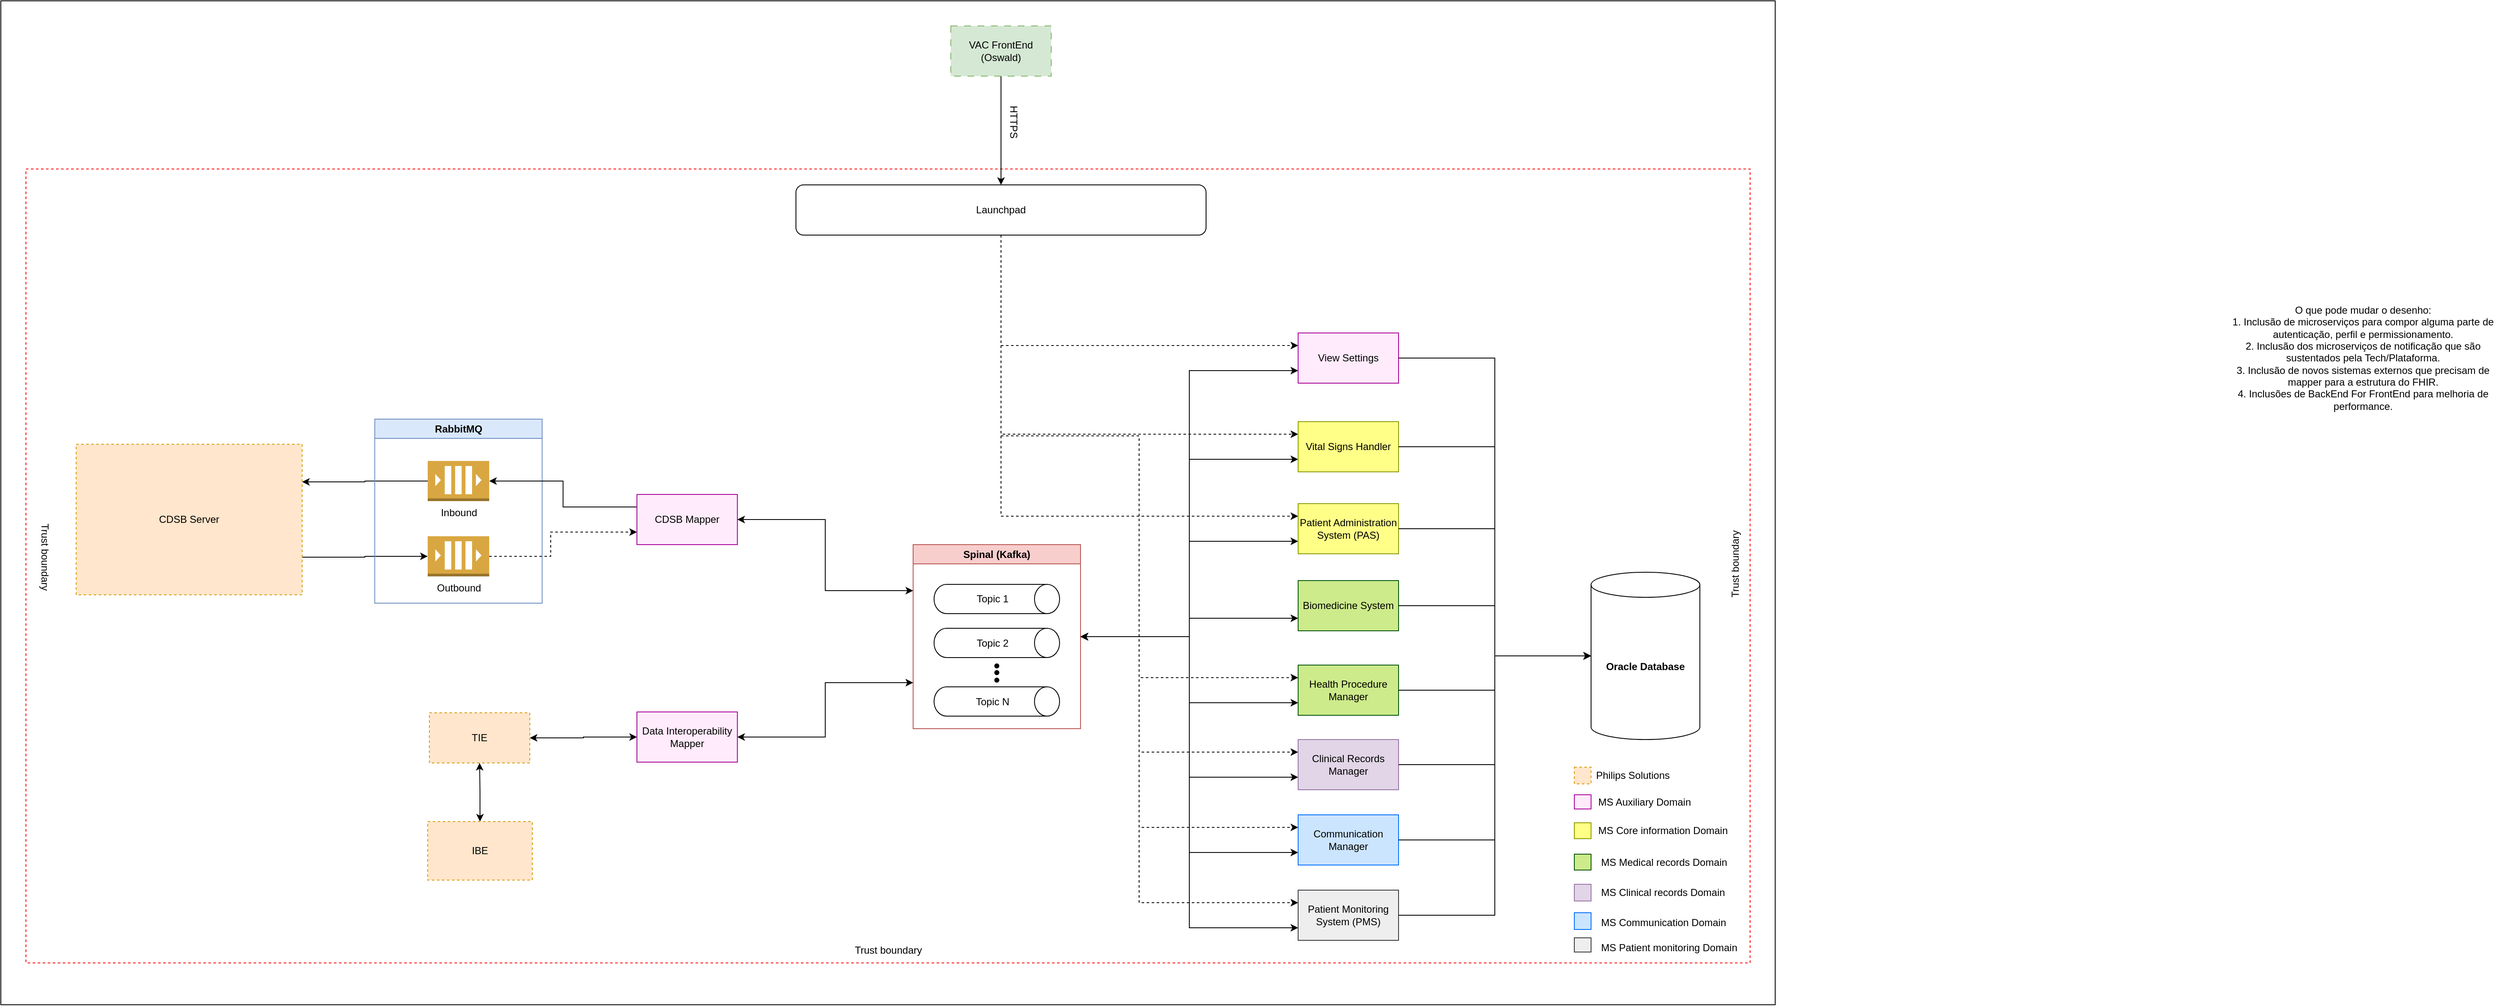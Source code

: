 <mxfile version="22.1.3" type="github">
  <diagram name="Page-1" id="HDLZt7XarpedacUDO0oT">
    <mxGraphModel dx="2509" dy="1697" grid="1" gridSize="10" guides="1" tooltips="1" connect="1" arrows="1" fold="1" page="1" pageScale="1" pageWidth="850" pageHeight="1100" math="0" shadow="0">
      <root>
        <mxCell id="0" />
        <mxCell id="1" parent="0" />
        <mxCell id="1GXBScwOlE1ZbxfYUWen-73" value="" style="rounded=0;whiteSpace=wrap;html=1;" vertex="1" parent="1">
          <mxGeometry x="-780" y="-30" width="2120" height="1200" as="geometry" />
        </mxCell>
        <mxCell id="1GXBScwOlE1ZbxfYUWen-25" value="" style="rounded=0;whiteSpace=wrap;html=1;strokeColor=#FF0000;dashed=1;" vertex="1" parent="1">
          <mxGeometry x="-750" y="171" width="2060" height="949" as="geometry" />
        </mxCell>
        <mxCell id="hpGYN8sblGuqchyIXFJa-3" style="edgeStyle=orthogonalEdgeStyle;rounded=0;orthogonalLoop=1;jettySize=auto;html=1;entryX=0.5;entryY=0;entryDx=0;entryDy=0;" parent="1" source="hpGYN8sblGuqchyIXFJa-1" target="hpGYN8sblGuqchyIXFJa-2" edge="1">
          <mxGeometry relative="1" as="geometry" />
        </mxCell>
        <mxCell id="hpGYN8sblGuqchyIXFJa-1" value="VAC FrontEnd (Oswald)" style="rounded=0;whiteSpace=wrap;html=1;dashed=1;dashPattern=8 8;fillColor=#d5e8d4;strokeColor=#82b366;" parent="1" vertex="1">
          <mxGeometry x="355" width="120" height="60" as="geometry" />
        </mxCell>
        <mxCell id="1GXBScwOlE1ZbxfYUWen-59" style="edgeStyle=orthogonalEdgeStyle;rounded=0;orthogonalLoop=1;jettySize=auto;html=1;entryX=0;entryY=0.25;entryDx=0;entryDy=0;exitX=0.5;exitY=1;exitDx=0;exitDy=0;dashed=1;" edge="1" parent="1" source="hpGYN8sblGuqchyIXFJa-2" target="1GXBScwOlE1ZbxfYUWen-9">
          <mxGeometry relative="1" as="geometry">
            <mxPoint x="440" y="350" as="targetPoint" />
            <Array as="points">
              <mxPoint x="415" y="382" />
            </Array>
          </mxGeometry>
        </mxCell>
        <mxCell id="1GXBScwOlE1ZbxfYUWen-60" style="edgeStyle=orthogonalEdgeStyle;rounded=0;orthogonalLoop=1;jettySize=auto;html=1;entryX=0;entryY=0.25;entryDx=0;entryDy=0;exitX=0.5;exitY=1;exitDx=0;exitDy=0;dashed=1;" edge="1" parent="1" source="hpGYN8sblGuqchyIXFJa-2" target="1GXBScwOlE1ZbxfYUWen-12">
          <mxGeometry relative="1" as="geometry">
            <Array as="points">
              <mxPoint x="415" y="488" />
            </Array>
          </mxGeometry>
        </mxCell>
        <mxCell id="1GXBScwOlE1ZbxfYUWen-61" style="edgeStyle=orthogonalEdgeStyle;rounded=0;orthogonalLoop=1;jettySize=auto;html=1;entryX=0;entryY=0.25;entryDx=0;entryDy=0;exitX=0.5;exitY=1;exitDx=0;exitDy=0;dashed=1;" edge="1" parent="1" source="hpGYN8sblGuqchyIXFJa-2" target="1GXBScwOlE1ZbxfYUWen-5">
          <mxGeometry relative="1" as="geometry" />
        </mxCell>
        <mxCell id="1GXBScwOlE1ZbxfYUWen-62" style="edgeStyle=orthogonalEdgeStyle;rounded=0;orthogonalLoop=1;jettySize=auto;html=1;exitX=0.5;exitY=1;exitDx=0;exitDy=0;entryX=0;entryY=0.25;entryDx=0;entryDy=0;dashed=1;" edge="1" parent="1" source="hpGYN8sblGuqchyIXFJa-2" target="1GXBScwOlE1ZbxfYUWen-4">
          <mxGeometry relative="1" as="geometry">
            <Array as="points">
              <mxPoint x="415" y="490" />
              <mxPoint x="580" y="490" />
              <mxPoint x="580" y="779" />
            </Array>
          </mxGeometry>
        </mxCell>
        <mxCell id="1GXBScwOlE1ZbxfYUWen-64" style="edgeStyle=orthogonalEdgeStyle;rounded=0;orthogonalLoop=1;jettySize=auto;html=1;exitX=0.5;exitY=1;exitDx=0;exitDy=0;entryX=0;entryY=0.25;entryDx=0;entryDy=0;dashed=1;" edge="1" parent="1" source="hpGYN8sblGuqchyIXFJa-2" target="hpGYN8sblGuqchyIXFJa-42">
          <mxGeometry relative="1" as="geometry">
            <Array as="points">
              <mxPoint x="415" y="490" />
              <mxPoint x="580" y="490" />
              <mxPoint x="580" y="868" />
            </Array>
          </mxGeometry>
        </mxCell>
        <mxCell id="1GXBScwOlE1ZbxfYUWen-65" style="edgeStyle=orthogonalEdgeStyle;rounded=0;orthogonalLoop=1;jettySize=auto;html=1;exitX=0.5;exitY=1;exitDx=0;exitDy=0;entryX=0;entryY=0.25;entryDx=0;entryDy=0;dashed=1;" edge="1" parent="1" source="hpGYN8sblGuqchyIXFJa-2" target="hpGYN8sblGuqchyIXFJa-41">
          <mxGeometry relative="1" as="geometry">
            <Array as="points">
              <mxPoint x="415" y="490" />
              <mxPoint x="580" y="490" />
              <mxPoint x="580" y="958" />
            </Array>
          </mxGeometry>
        </mxCell>
        <mxCell id="1GXBScwOlE1ZbxfYUWen-66" style="edgeStyle=orthogonalEdgeStyle;rounded=0;orthogonalLoop=1;jettySize=auto;html=1;entryX=0;entryY=0.25;entryDx=0;entryDy=0;exitX=0.5;exitY=1;exitDx=0;exitDy=0;dashed=1;" edge="1" parent="1" source="hpGYN8sblGuqchyIXFJa-2" target="hpGYN8sblGuqchyIXFJa-40">
          <mxGeometry relative="1" as="geometry">
            <mxPoint x="730" y="1060" as="targetPoint" />
            <Array as="points">
              <mxPoint x="415" y="490" />
              <mxPoint x="580" y="490" />
              <mxPoint x="580" y="1048" />
            </Array>
          </mxGeometry>
        </mxCell>
        <mxCell id="hpGYN8sblGuqchyIXFJa-2" value="Launchpad" style="rounded=1;whiteSpace=wrap;html=1;" parent="1" vertex="1">
          <mxGeometry x="170" y="190" width="490" height="60" as="geometry" />
        </mxCell>
        <mxCell id="hpGYN8sblGuqchyIXFJa-10" style="edgeStyle=orthogonalEdgeStyle;rounded=0;orthogonalLoop=1;jettySize=auto;html=1;entryX=0;entryY=0.5;entryDx=0;entryDy=0;entryPerimeter=0;exitX=1;exitY=0.75;exitDx=0;exitDy=0;" parent="1" source="hpGYN8sblGuqchyIXFJa-4" target="hpGYN8sblGuqchyIXFJa-9" edge="1">
          <mxGeometry relative="1" as="geometry" />
        </mxCell>
        <mxCell id="hpGYN8sblGuqchyIXFJa-4" value="CDSB Server" style="rounded=0;whiteSpace=wrap;html=1;dashed=1;fillColor=#ffe6cc;strokeColor=#d79b00;" parent="1" vertex="1">
          <mxGeometry x="-690" y="500" width="270" height="180" as="geometry" />
        </mxCell>
        <mxCell id="hpGYN8sblGuqchyIXFJa-14" style="edgeStyle=orthogonalEdgeStyle;rounded=0;orthogonalLoop=1;jettySize=auto;html=1;exitX=1;exitY=0.5;exitDx=0;exitDy=0;exitPerimeter=0;entryX=0;entryY=0.75;entryDx=0;entryDy=0;dashed=1;" parent="1" source="hpGYN8sblGuqchyIXFJa-9" target="1GXBScwOlE1ZbxfYUWen-34" edge="1">
          <mxGeometry relative="1" as="geometry">
            <Array as="points">
              <mxPoint x="-123" y="634" />
              <mxPoint x="-123" y="605" />
            </Array>
            <mxPoint x="-50" y="605.0" as="targetPoint" />
          </mxGeometry>
        </mxCell>
        <mxCell id="hpGYN8sblGuqchyIXFJa-9" value="Outbound" style="outlineConnect=0;dashed=0;verticalLabelPosition=bottom;verticalAlign=top;align=center;html=1;shape=mxgraph.aws3.queue;fillColor=#D9A741;gradientColor=none;" parent="1" vertex="1">
          <mxGeometry x="-270" y="610" width="73.5" height="48" as="geometry" />
        </mxCell>
        <mxCell id="hpGYN8sblGuqchyIXFJa-12" style="edgeStyle=orthogonalEdgeStyle;rounded=0;orthogonalLoop=1;jettySize=auto;html=1;entryX=1;entryY=0.25;entryDx=0;entryDy=0;" parent="1" source="hpGYN8sblGuqchyIXFJa-11" target="hpGYN8sblGuqchyIXFJa-4" edge="1">
          <mxGeometry relative="1" as="geometry" />
        </mxCell>
        <mxCell id="hpGYN8sblGuqchyIXFJa-11" value="Inbound" style="outlineConnect=0;dashed=0;verticalLabelPosition=bottom;verticalAlign=top;align=center;html=1;shape=mxgraph.aws3.queue;fillColor=#D9A741;gradientColor=none;" parent="1" vertex="1">
          <mxGeometry x="-270" y="520" width="73.5" height="48" as="geometry" />
        </mxCell>
        <mxCell id="hpGYN8sblGuqchyIXFJa-13" value="RabbitMQ" style="swimlane;whiteSpace=wrap;html=1;fillColor=#dae8fc;strokeColor=#6c8ebf;" parent="1" vertex="1">
          <mxGeometry x="-333.25" y="470" width="200" height="220" as="geometry" />
        </mxCell>
        <mxCell id="hpGYN8sblGuqchyIXFJa-16" style="edgeStyle=orthogonalEdgeStyle;rounded=0;orthogonalLoop=1;jettySize=auto;html=1;entryX=1;entryY=0.5;entryDx=0;entryDy=0;entryPerimeter=0;exitX=0;exitY=0.25;exitDx=0;exitDy=0;" parent="1" source="1GXBScwOlE1ZbxfYUWen-34" target="hpGYN8sblGuqchyIXFJa-11" edge="1">
          <mxGeometry relative="1" as="geometry">
            <mxPoint x="-50" y="575.0" as="sourcePoint" />
          </mxGeometry>
        </mxCell>
        <mxCell id="hpGYN8sblGuqchyIXFJa-17" value="Spinal (Kafka)" style="swimlane;whiteSpace=wrap;html=1;fillColor=#f8cecc;strokeColor=#b85450;" parent="1" vertex="1">
          <mxGeometry x="310" y="620" width="200" height="220" as="geometry" />
        </mxCell>
        <mxCell id="hpGYN8sblGuqchyIXFJa-22" value="" style="group" parent="hpGYN8sblGuqchyIXFJa-17" vertex="1" connectable="0">
          <mxGeometry x="25" y="47.5" width="150" height="35" as="geometry" />
        </mxCell>
        <mxCell id="hpGYN8sblGuqchyIXFJa-20" value="" style="shape=cylinder3;whiteSpace=wrap;html=1;boundedLbl=1;backgroundOutline=1;size=15;rotation=90;" parent="hpGYN8sblGuqchyIXFJa-22" vertex="1">
          <mxGeometry x="57.5" y="-57.5" width="35" height="150" as="geometry" />
        </mxCell>
        <mxCell id="hpGYN8sblGuqchyIXFJa-21" value="Topic 1" style="text;html=1;strokeColor=none;fillColor=none;align=center;verticalAlign=middle;whiteSpace=wrap;rounded=0;" parent="hpGYN8sblGuqchyIXFJa-22" vertex="1">
          <mxGeometry x="40" y="2.5" width="60" height="30" as="geometry" />
        </mxCell>
        <mxCell id="hpGYN8sblGuqchyIXFJa-23" value="" style="group" parent="hpGYN8sblGuqchyIXFJa-17" vertex="1" connectable="0">
          <mxGeometry x="25" y="100" width="150" height="35" as="geometry" />
        </mxCell>
        <mxCell id="hpGYN8sblGuqchyIXFJa-24" value="" style="shape=cylinder3;whiteSpace=wrap;html=1;boundedLbl=1;backgroundOutline=1;size=15;rotation=90;" parent="hpGYN8sblGuqchyIXFJa-23" vertex="1">
          <mxGeometry x="57.5" y="-57.5" width="35" height="150" as="geometry" />
        </mxCell>
        <mxCell id="hpGYN8sblGuqchyIXFJa-25" value="Topic 2" style="text;html=1;strokeColor=none;fillColor=none;align=center;verticalAlign=middle;whiteSpace=wrap;rounded=0;" parent="hpGYN8sblGuqchyIXFJa-23" vertex="1">
          <mxGeometry x="40" y="2.5" width="60" height="30" as="geometry" />
        </mxCell>
        <mxCell id="hpGYN8sblGuqchyIXFJa-26" value="" style="group" parent="hpGYN8sblGuqchyIXFJa-17" vertex="1" connectable="0">
          <mxGeometry x="25" y="170" width="150" height="35" as="geometry" />
        </mxCell>
        <mxCell id="hpGYN8sblGuqchyIXFJa-27" value="" style="shape=cylinder3;whiteSpace=wrap;html=1;boundedLbl=1;backgroundOutline=1;size=15;rotation=90;" parent="hpGYN8sblGuqchyIXFJa-26" vertex="1">
          <mxGeometry x="57.5" y="-57.5" width="35" height="150" as="geometry" />
        </mxCell>
        <mxCell id="hpGYN8sblGuqchyIXFJa-28" value="Topic N" style="text;html=1;strokeColor=none;fillColor=none;align=center;verticalAlign=middle;whiteSpace=wrap;rounded=0;" parent="hpGYN8sblGuqchyIXFJa-26" vertex="1">
          <mxGeometry x="40" y="2.5" width="60" height="30" as="geometry" />
        </mxCell>
        <mxCell id="hpGYN8sblGuqchyIXFJa-32" value="" style="shape=waypoint;sketch=0;size=6;pointerEvents=1;points=[];fillColor=none;resizable=0;rotatable=0;perimeter=centerPerimeter;snapToPoint=1;" parent="hpGYN8sblGuqchyIXFJa-17" vertex="1">
          <mxGeometry x="90" y="135" width="20" height="20" as="geometry" />
        </mxCell>
        <mxCell id="hpGYN8sblGuqchyIXFJa-33" value="" style="shape=waypoint;sketch=0;size=6;pointerEvents=1;points=[];fillColor=none;resizable=0;rotatable=0;perimeter=centerPerimeter;snapToPoint=1;" parent="hpGYN8sblGuqchyIXFJa-17" vertex="1">
          <mxGeometry x="90" y="143" width="20" height="20" as="geometry" />
        </mxCell>
        <mxCell id="hpGYN8sblGuqchyIXFJa-34" value="" style="shape=waypoint;sketch=0;size=6;pointerEvents=1;points=[];fillColor=none;resizable=0;rotatable=0;perimeter=centerPerimeter;snapToPoint=1;" parent="1" vertex="1">
          <mxGeometry x="400" y="772" width="20" height="20" as="geometry" />
        </mxCell>
        <mxCell id="1GXBScwOlE1ZbxfYUWen-56" style="edgeStyle=orthogonalEdgeStyle;rounded=0;orthogonalLoop=1;jettySize=auto;html=1;entryX=1;entryY=0.5;entryDx=0;entryDy=0;startArrow=classic;startFill=1;exitX=0;exitY=0.75;exitDx=0;exitDy=0;" edge="1" parent="1" source="hpGYN8sblGuqchyIXFJa-40" target="hpGYN8sblGuqchyIXFJa-17">
          <mxGeometry relative="1" as="geometry" />
        </mxCell>
        <mxCell id="hpGYN8sblGuqchyIXFJa-40" value="Patient Monitoring System (PMS)" style="rounded=0;whiteSpace=wrap;html=1;fillColor=#eeeeee;strokeColor=#36393d;" parent="1" vertex="1">
          <mxGeometry x="770" y="1033" width="120" height="60" as="geometry" />
        </mxCell>
        <mxCell id="1GXBScwOlE1ZbxfYUWen-55" style="edgeStyle=orthogonalEdgeStyle;rounded=0;orthogonalLoop=1;jettySize=auto;html=1;entryX=1;entryY=0.5;entryDx=0;entryDy=0;startArrow=classic;startFill=1;exitX=0;exitY=0.75;exitDx=0;exitDy=0;" edge="1" parent="1" source="hpGYN8sblGuqchyIXFJa-41" target="hpGYN8sblGuqchyIXFJa-17">
          <mxGeometry relative="1" as="geometry" />
        </mxCell>
        <mxCell id="hpGYN8sblGuqchyIXFJa-41" value="Communication Manager" style="rounded=0;whiteSpace=wrap;html=1;fillColor=#cce5ff;strokeColor=#006eff;" parent="1" vertex="1">
          <mxGeometry x="770" y="943" width="120" height="60" as="geometry" />
        </mxCell>
        <mxCell id="1GXBScwOlE1ZbxfYUWen-54" style="edgeStyle=orthogonalEdgeStyle;rounded=0;orthogonalLoop=1;jettySize=auto;html=1;entryX=1;entryY=0.5;entryDx=0;entryDy=0;startArrow=classic;startFill=1;exitX=0;exitY=0.75;exitDx=0;exitDy=0;" edge="1" parent="1" source="hpGYN8sblGuqchyIXFJa-42" target="hpGYN8sblGuqchyIXFJa-17">
          <mxGeometry relative="1" as="geometry" />
        </mxCell>
        <mxCell id="hpGYN8sblGuqchyIXFJa-42" value="Clinical Records Manager" style="rounded=0;whiteSpace=wrap;html=1;fillColor=#e1d5e7;strokeColor=#9673a6;" parent="1" vertex="1">
          <mxGeometry x="770" y="853" width="120" height="60" as="geometry" />
        </mxCell>
        <mxCell id="hpGYN8sblGuqchyIXFJa-61" value="&lt;b&gt;Oracle Database&lt;/b&gt;" style="shape=cylinder3;whiteSpace=wrap;html=1;boundedLbl=1;backgroundOutline=1;size=15;" parent="1" vertex="1">
          <mxGeometry x="1120" y="653" width="130" height="200" as="geometry" />
        </mxCell>
        <mxCell id="1GXBScwOlE1ZbxfYUWen-38" style="edgeStyle=orthogonalEdgeStyle;rounded=0;orthogonalLoop=1;jettySize=auto;html=1;entryX=0;entryY=0.5;entryDx=0;entryDy=0;startArrow=classic;startFill=1;" edge="1" parent="1" source="hpGYN8sblGuqchyIXFJa-64" target="1GXBScwOlE1ZbxfYUWen-33">
          <mxGeometry relative="1" as="geometry" />
        </mxCell>
        <mxCell id="hpGYN8sblGuqchyIXFJa-64" value="TIE" style="rounded=0;whiteSpace=wrap;html=1;fillColor=#ffe6cc;strokeColor=#d79b00;dashed=1;" parent="1" vertex="1">
          <mxGeometry x="-268" y="821" width="120" height="60" as="geometry" />
        </mxCell>
        <mxCell id="mvtWlDFiYxN2bF2CPQMe-2" style="edgeStyle=orthogonalEdgeStyle;rounded=0;orthogonalLoop=1;jettySize=auto;html=1;entryX=0.5;entryY=1;entryDx=0;entryDy=0;startArrow=classic;startFill=1;" parent="1" source="mvtWlDFiYxN2bF2CPQMe-1" target="hpGYN8sblGuqchyIXFJa-64" edge="1">
          <mxGeometry relative="1" as="geometry" />
        </mxCell>
        <mxCell id="mvtWlDFiYxN2bF2CPQMe-1" value="IBE" style="rounded=0;whiteSpace=wrap;html=1;dashed=1;fillColor=#ffe6cc;strokeColor=#d79b00;" parent="1" vertex="1">
          <mxGeometry x="-270" y="951" width="125" height="70" as="geometry" />
        </mxCell>
        <mxCell id="1GXBScwOlE1ZbxfYUWen-53" style="edgeStyle=orthogonalEdgeStyle;rounded=0;orthogonalLoop=1;jettySize=auto;html=1;entryX=1;entryY=0.5;entryDx=0;entryDy=0;startArrow=classic;startFill=1;exitX=0;exitY=0.75;exitDx=0;exitDy=0;" edge="1" parent="1" source="1GXBScwOlE1ZbxfYUWen-4" target="hpGYN8sblGuqchyIXFJa-17">
          <mxGeometry relative="1" as="geometry" />
        </mxCell>
        <mxCell id="1GXBScwOlE1ZbxfYUWen-4" value="Health Procedure Manager" style="rounded=0;whiteSpace=wrap;html=1;fillColor=#cdeb8b;strokeColor=#045309;" vertex="1" parent="1">
          <mxGeometry x="770" y="764" width="120" height="60" as="geometry" />
        </mxCell>
        <mxCell id="1GXBScwOlE1ZbxfYUWen-51" style="edgeStyle=orthogonalEdgeStyle;rounded=0;orthogonalLoop=1;jettySize=auto;html=1;entryX=1;entryY=0.5;entryDx=0;entryDy=0;startArrow=classic;startFill=1;exitX=0;exitY=0.75;exitDx=0;exitDy=0;" edge="1" parent="1" source="1GXBScwOlE1ZbxfYUWen-5" target="hpGYN8sblGuqchyIXFJa-17">
          <mxGeometry relative="1" as="geometry" />
        </mxCell>
        <mxCell id="1GXBScwOlE1ZbxfYUWen-5" value="Patient Administration System (PAS)" style="rounded=0;whiteSpace=wrap;html=1;fillColor=#ffff88;strokeColor=#899b03;" vertex="1" parent="1">
          <mxGeometry x="770" y="571" width="120" height="60" as="geometry" />
        </mxCell>
        <mxCell id="1GXBScwOlE1ZbxfYUWen-49" style="edgeStyle=orthogonalEdgeStyle;rounded=0;orthogonalLoop=1;jettySize=auto;html=1;entryX=1;entryY=0.5;entryDx=0;entryDy=0;startArrow=classic;startFill=1;exitX=0;exitY=0.75;exitDx=0;exitDy=0;" edge="1" parent="1" source="1GXBScwOlE1ZbxfYUWen-9" target="hpGYN8sblGuqchyIXFJa-17">
          <mxGeometry relative="1" as="geometry" />
        </mxCell>
        <mxCell id="1GXBScwOlE1ZbxfYUWen-9" value="View Settings" style="rounded=0;whiteSpace=wrap;html=1;fillColor=#FFEBFC;strokeColor=#a8009a;fillStyle=auto;" vertex="1" parent="1">
          <mxGeometry x="770" y="367" width="120" height="60" as="geometry" />
        </mxCell>
        <mxCell id="1GXBScwOlE1ZbxfYUWen-52" style="edgeStyle=orthogonalEdgeStyle;rounded=0;orthogonalLoop=1;jettySize=auto;html=1;entryX=1;entryY=0.5;entryDx=0;entryDy=0;startArrow=classic;startFill=1;exitX=0;exitY=0.75;exitDx=0;exitDy=0;" edge="1" parent="1" source="1GXBScwOlE1ZbxfYUWen-11" target="hpGYN8sblGuqchyIXFJa-17">
          <mxGeometry relative="1" as="geometry" />
        </mxCell>
        <mxCell id="1GXBScwOlE1ZbxfYUWen-11" value="Biomedicine System" style="rounded=0;whiteSpace=wrap;html=1;fillColor=#cdeb8b;strokeColor=#045309;" vertex="1" parent="1">
          <mxGeometry x="770" y="663" width="120" height="60" as="geometry" />
        </mxCell>
        <mxCell id="1GXBScwOlE1ZbxfYUWen-50" style="edgeStyle=orthogonalEdgeStyle;rounded=0;orthogonalLoop=1;jettySize=auto;html=1;entryX=1;entryY=0.5;entryDx=0;entryDy=0;startArrow=classic;startFill=1;exitX=0;exitY=0.75;exitDx=0;exitDy=0;" edge="1" parent="1" source="1GXBScwOlE1ZbxfYUWen-12" target="hpGYN8sblGuqchyIXFJa-17">
          <mxGeometry relative="1" as="geometry" />
        </mxCell>
        <mxCell id="1GXBScwOlE1ZbxfYUWen-12" value="Vital Signs Handler" style="rounded=0;whiteSpace=wrap;html=1;fillColor=#ffff88;strokeColor=#899b03;" vertex="1" parent="1">
          <mxGeometry x="770" y="473" width="120" height="60" as="geometry" />
        </mxCell>
        <mxCell id="1GXBScwOlE1ZbxfYUWen-48" style="edgeStyle=orthogonalEdgeStyle;rounded=0;orthogonalLoop=1;jettySize=auto;html=1;entryX=0;entryY=0.75;entryDx=0;entryDy=0;startArrow=classic;startFill=1;" edge="1" parent="1" source="1GXBScwOlE1ZbxfYUWen-33" target="hpGYN8sblGuqchyIXFJa-17">
          <mxGeometry relative="1" as="geometry" />
        </mxCell>
        <mxCell id="1GXBScwOlE1ZbxfYUWen-33" value="Data Interoperability Mapper" style="rounded=0;whiteSpace=wrap;html=1;fillColor=#FFEBFC;strokeColor=#a8009a;fillStyle=auto;" vertex="1" parent="1">
          <mxGeometry x="-20" y="820" width="120" height="60" as="geometry" />
        </mxCell>
        <mxCell id="1GXBScwOlE1ZbxfYUWen-47" style="edgeStyle=orthogonalEdgeStyle;rounded=0;orthogonalLoop=1;jettySize=auto;html=1;entryX=0;entryY=0.25;entryDx=0;entryDy=0;startArrow=classic;startFill=1;" edge="1" parent="1" source="1GXBScwOlE1ZbxfYUWen-34" target="hpGYN8sblGuqchyIXFJa-17">
          <mxGeometry relative="1" as="geometry" />
        </mxCell>
        <mxCell id="1GXBScwOlE1ZbxfYUWen-34" value="CDSB Mapper" style="rounded=0;whiteSpace=wrap;html=1;fillColor=#FFEBFC;strokeColor=#a8009a;fillStyle=auto;" vertex="1" parent="1">
          <mxGeometry x="-20" y="560" width="120" height="60" as="geometry" />
        </mxCell>
        <mxCell id="1GXBScwOlE1ZbxfYUWen-36" value="O que pode mudar o desenho:&lt;br&gt;1. Inclusão de microserviços para compor alguma parte de autenticação, perfil e permissionamento.&lt;br&gt;2. Inclusão dos microserviços de notificação que são sustentados pela Tech/Plataforma.&lt;br&gt;3. Inclusão de novos sistemas externos que precisam de mapper para a estrutura do FHIR.&lt;br&gt;4. Inclusões de BackEnd For FrontEnd para melhoria de performance." style="text;html=1;strokeColor=none;fillColor=none;align=center;verticalAlign=middle;whiteSpace=wrap;rounded=0;" vertex="1" parent="1">
          <mxGeometry x="1880" y="297" width="325" height="200" as="geometry" />
        </mxCell>
        <mxCell id="1GXBScwOlE1ZbxfYUWen-39" style="edgeStyle=orthogonalEdgeStyle;rounded=0;orthogonalLoop=1;jettySize=auto;html=1;entryX=0;entryY=0.5;entryDx=0;entryDy=0;entryPerimeter=0;" edge="1" parent="1" source="1GXBScwOlE1ZbxfYUWen-9" target="hpGYN8sblGuqchyIXFJa-61">
          <mxGeometry relative="1" as="geometry" />
        </mxCell>
        <mxCell id="1GXBScwOlE1ZbxfYUWen-40" style="edgeStyle=orthogonalEdgeStyle;rounded=0;orthogonalLoop=1;jettySize=auto;html=1;entryX=0;entryY=0.5;entryDx=0;entryDy=0;entryPerimeter=0;" edge="1" parent="1" source="1GXBScwOlE1ZbxfYUWen-12" target="hpGYN8sblGuqchyIXFJa-61">
          <mxGeometry relative="1" as="geometry" />
        </mxCell>
        <mxCell id="1GXBScwOlE1ZbxfYUWen-41" style="edgeStyle=orthogonalEdgeStyle;rounded=0;orthogonalLoop=1;jettySize=auto;html=1;entryX=0;entryY=0.5;entryDx=0;entryDy=0;entryPerimeter=0;" edge="1" parent="1" source="1GXBScwOlE1ZbxfYUWen-5" target="hpGYN8sblGuqchyIXFJa-61">
          <mxGeometry relative="1" as="geometry" />
        </mxCell>
        <mxCell id="1GXBScwOlE1ZbxfYUWen-42" style="edgeStyle=orthogonalEdgeStyle;rounded=0;orthogonalLoop=1;jettySize=auto;html=1;entryX=0;entryY=0.5;entryDx=0;entryDy=0;entryPerimeter=0;" edge="1" parent="1" source="1GXBScwOlE1ZbxfYUWen-11" target="hpGYN8sblGuqchyIXFJa-61">
          <mxGeometry relative="1" as="geometry" />
        </mxCell>
        <mxCell id="1GXBScwOlE1ZbxfYUWen-43" style="edgeStyle=orthogonalEdgeStyle;rounded=0;orthogonalLoop=1;jettySize=auto;html=1;entryX=0;entryY=0.5;entryDx=0;entryDy=0;entryPerimeter=0;" edge="1" parent="1" source="1GXBScwOlE1ZbxfYUWen-4" target="hpGYN8sblGuqchyIXFJa-61">
          <mxGeometry relative="1" as="geometry" />
        </mxCell>
        <mxCell id="1GXBScwOlE1ZbxfYUWen-44" style="edgeStyle=orthogonalEdgeStyle;rounded=0;orthogonalLoop=1;jettySize=auto;html=1;entryX=0;entryY=0.5;entryDx=0;entryDy=0;entryPerimeter=0;" edge="1" parent="1" source="hpGYN8sblGuqchyIXFJa-42" target="hpGYN8sblGuqchyIXFJa-61">
          <mxGeometry relative="1" as="geometry" />
        </mxCell>
        <mxCell id="1GXBScwOlE1ZbxfYUWen-45" style="edgeStyle=orthogonalEdgeStyle;rounded=0;orthogonalLoop=1;jettySize=auto;html=1;entryX=0;entryY=0.5;entryDx=0;entryDy=0;entryPerimeter=0;" edge="1" parent="1" source="hpGYN8sblGuqchyIXFJa-41" target="hpGYN8sblGuqchyIXFJa-61">
          <mxGeometry relative="1" as="geometry" />
        </mxCell>
        <mxCell id="1GXBScwOlE1ZbxfYUWen-46" style="edgeStyle=orthogonalEdgeStyle;rounded=0;orthogonalLoop=1;jettySize=auto;html=1;entryX=0;entryY=0.5;entryDx=0;entryDy=0;entryPerimeter=0;" edge="1" parent="1" source="hpGYN8sblGuqchyIXFJa-40" target="hpGYN8sblGuqchyIXFJa-61">
          <mxGeometry relative="1" as="geometry" />
        </mxCell>
        <mxCell id="1GXBScwOlE1ZbxfYUWen-67" value="Trust boundary" style="text;html=1;strokeColor=none;fillColor=none;align=center;verticalAlign=middle;whiteSpace=wrap;rounded=0;" vertex="1" parent="1">
          <mxGeometry x="227.5" y="1090" width="105" height="30" as="geometry" />
        </mxCell>
        <mxCell id="1GXBScwOlE1ZbxfYUWen-68" value="Trust boundary" style="text;html=1;strokeColor=none;fillColor=none;align=center;verticalAlign=middle;whiteSpace=wrap;rounded=0;rotation=-90;" vertex="1" parent="1">
          <mxGeometry x="1240" y="628" width="105" height="30" as="geometry" />
        </mxCell>
        <mxCell id="1GXBScwOlE1ZbxfYUWen-69" value="Trust boundary" style="text;html=1;strokeColor=none;fillColor=none;align=center;verticalAlign=middle;whiteSpace=wrap;rounded=0;rotation=90;" vertex="1" parent="1">
          <mxGeometry x="-780" y="620" width="105" height="30" as="geometry" />
        </mxCell>
        <mxCell id="1GXBScwOlE1ZbxfYUWen-71" value="HTTPS" style="text;html=1;strokeColor=none;fillColor=none;align=center;verticalAlign=middle;whiteSpace=wrap;rounded=0;rotation=90;" vertex="1" parent="1">
          <mxGeometry x="400" y="100" width="60" height="30" as="geometry" />
        </mxCell>
        <mxCell id="1GXBScwOlE1ZbxfYUWen-74" value="" style="rounded=0;whiteSpace=wrap;html=1;dashed=1;fillColor=#ffe6cc;strokeColor=#d79b00;" vertex="1" parent="1">
          <mxGeometry x="1100" y="886" width="20" height="20" as="geometry" />
        </mxCell>
        <mxCell id="1GXBScwOlE1ZbxfYUWen-75" value="Philips Solutions" style="text;html=1;strokeColor=none;fillColor=none;align=center;verticalAlign=middle;whiteSpace=wrap;rounded=0;" vertex="1" parent="1">
          <mxGeometry x="1120" y="881" width="100" height="30" as="geometry" />
        </mxCell>
        <mxCell id="1GXBScwOlE1ZbxfYUWen-76" value="" style="rounded=0;whiteSpace=wrap;html=1;fillColor=#FFEBFC;strokeColor=#a8009a;fillStyle=auto;" vertex="1" parent="1">
          <mxGeometry x="1100" y="919" width="20" height="17" as="geometry" />
        </mxCell>
        <mxCell id="1GXBScwOlE1ZbxfYUWen-77" value="&amp;nbsp; MS Auxiliary Domain" style="text;html=1;strokeColor=none;fillColor=none;align=left;verticalAlign=middle;whiteSpace=wrap;rounded=0;" vertex="1" parent="1">
          <mxGeometry x="1120" y="912.5" width="170" height="30" as="geometry" />
        </mxCell>
        <mxCell id="1GXBScwOlE1ZbxfYUWen-78" value="" style="rounded=0;whiteSpace=wrap;html=1;fillColor=#ffff88;strokeColor=#899b03;" vertex="1" parent="1">
          <mxGeometry x="1100" y="952.5" width="20" height="19" as="geometry" />
        </mxCell>
        <mxCell id="1GXBScwOlE1ZbxfYUWen-79" value="&amp;nbsp; MS Core information Domain" style="text;html=1;strokeColor=none;fillColor=none;align=left;verticalAlign=middle;whiteSpace=wrap;rounded=0;" vertex="1" parent="1">
          <mxGeometry x="1120" y="947" width="170" height="30" as="geometry" />
        </mxCell>
        <mxCell id="1GXBScwOlE1ZbxfYUWen-80" value="" style="rounded=0;whiteSpace=wrap;html=1;fillColor=#cdeb8b;strokeColor=#045309;" vertex="1" parent="1">
          <mxGeometry x="1100" y="990" width="20" height="19" as="geometry" />
        </mxCell>
        <mxCell id="1GXBScwOlE1ZbxfYUWen-81" value="&amp;nbsp; &amp;nbsp;MS Medical records Domain" style="text;html=1;strokeColor=none;fillColor=none;align=left;verticalAlign=middle;whiteSpace=wrap;rounded=0;" vertex="1" parent="1">
          <mxGeometry x="1120" y="984.5" width="170" height="30" as="geometry" />
        </mxCell>
        <mxCell id="1GXBScwOlE1ZbxfYUWen-82" value="" style="rounded=0;whiteSpace=wrap;html=1;fillColor=#e1d5e7;strokeColor=#9673a6;" vertex="1" parent="1">
          <mxGeometry x="1100" y="1026" width="20" height="20" as="geometry" />
        </mxCell>
        <mxCell id="1GXBScwOlE1ZbxfYUWen-83" value="&amp;nbsp; &amp;nbsp;MS Clinical records Domain" style="text;html=1;strokeColor=none;fillColor=none;align=left;verticalAlign=middle;whiteSpace=wrap;rounded=0;" vertex="1" parent="1">
          <mxGeometry x="1120" y="1021" width="170" height="30" as="geometry" />
        </mxCell>
        <mxCell id="1GXBScwOlE1ZbxfYUWen-84" value="" style="rounded=0;whiteSpace=wrap;html=1;fillColor=#cce5ff;strokeColor=#006eff;" vertex="1" parent="1">
          <mxGeometry x="1100" y="1060" width="20" height="20" as="geometry" />
        </mxCell>
        <mxCell id="1GXBScwOlE1ZbxfYUWen-85" value="&amp;nbsp; &amp;nbsp;MS Communication Domain" style="text;html=1;strokeColor=none;fillColor=none;align=left;verticalAlign=middle;whiteSpace=wrap;rounded=0;" vertex="1" parent="1">
          <mxGeometry x="1120" y="1057" width="170" height="30" as="geometry" />
        </mxCell>
        <mxCell id="1GXBScwOlE1ZbxfYUWen-86" value="" style="rounded=0;whiteSpace=wrap;html=1;fillColor=#eeeeee;strokeColor=#36393d;" vertex="1" parent="1">
          <mxGeometry x="1100" y="1090" width="20" height="17" as="geometry" />
        </mxCell>
        <mxCell id="1GXBScwOlE1ZbxfYUWen-87" value="&amp;nbsp; &amp;nbsp;MS Patient monitoring Domain" style="text;html=1;strokeColor=none;fillColor=none;align=left;verticalAlign=middle;whiteSpace=wrap;rounded=0;" vertex="1" parent="1">
          <mxGeometry x="1120" y="1087" width="180" height="30" as="geometry" />
        </mxCell>
      </root>
    </mxGraphModel>
  </diagram>
</mxfile>
